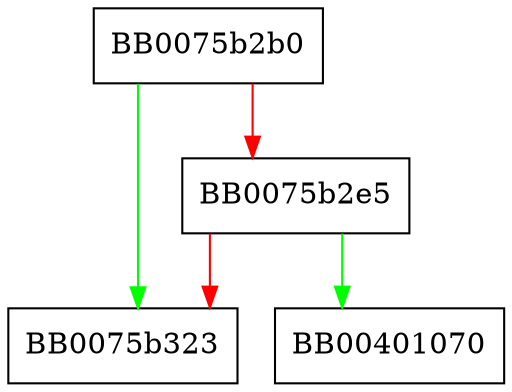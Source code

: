 digraph test_rc4_init_key {
  node [shape="box"];
  graph [splines=ortho];
  BB0075b2b0 -> BB0075b323 [color="green"];
  BB0075b2b0 -> BB0075b2e5 [color="red"];
  BB0075b2e5 -> BB00401070 [color="green"];
  BB0075b2e5 -> BB0075b323 [color="red"];
}